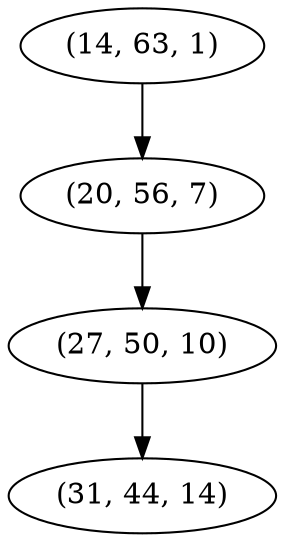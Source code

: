 digraph tree {
    "(14, 63, 1)";
    "(20, 56, 7)";
    "(27, 50, 10)";
    "(31, 44, 14)";
    "(14, 63, 1)" -> "(20, 56, 7)";
    "(20, 56, 7)" -> "(27, 50, 10)";
    "(27, 50, 10)" -> "(31, 44, 14)";
}

